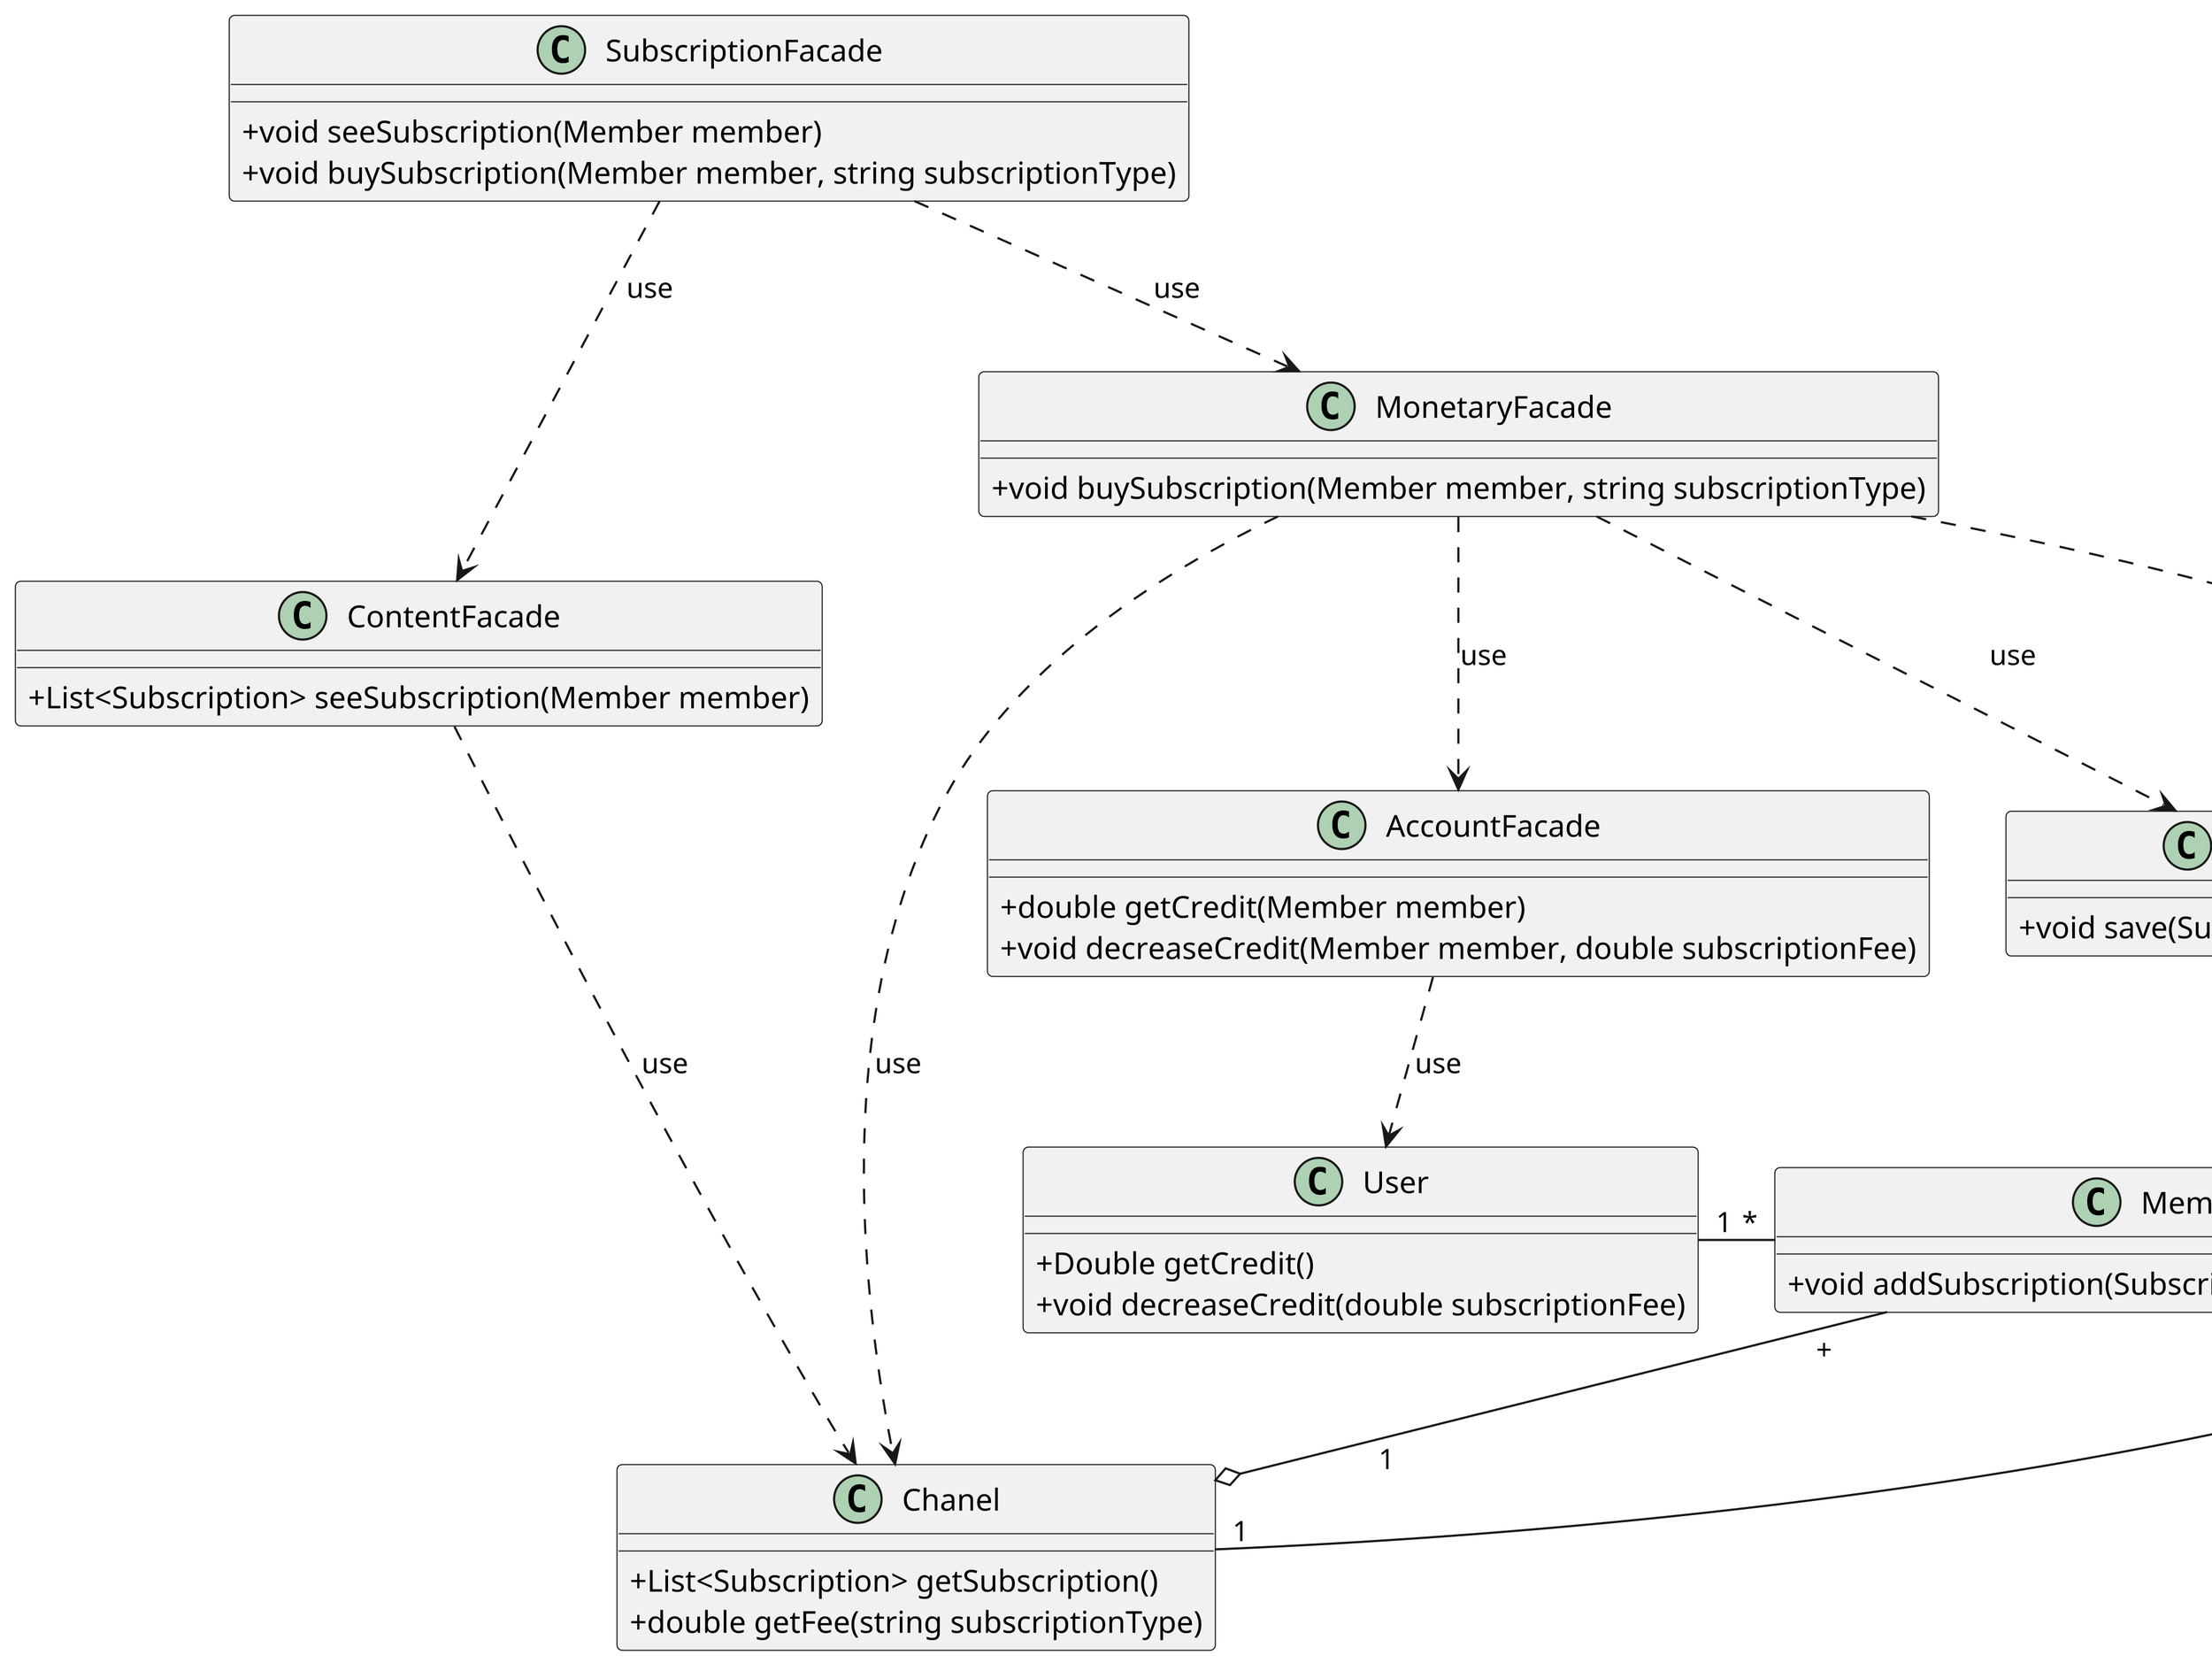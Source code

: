 @startuml buy_subscription


scale 4
skinparam DefaultFontName Vazir
skinparam ArrowMessageAlignment right
skinparam classAttributeIconSize 0

class "Subscription" as subscription {
    Subscription()
}

class "Chanel" as chanel {
    +List<Subscription> getSubscription()
    +double getFee(string subscriptionType)
}

class "Member" as member {
    +void addSubscription(Subscription newSubscription)
}

class "User" as user {
    +Double getCredit()
    +void decreaseCredit(double subscriptionFee)
}

class "ContentFacade" {
    +List<Subscription> seeSubscription(Member member)
}

class "AccountFacade" {
    +double getCredit(Member member)
    +void decreaseCredit(Member member, double subscriptionFee)
}

class "MonetaryFacade" {
    +void buySubscription(Member member, string subscriptionType)
}

class "DatabaseFacade" {
    +void save(Subscription newSubscription)
}

class "SubscriptionFacade" {
    +void seeSubscription(Member member)
    +void buySubscription(Member member, string subscriptionType)
}

chanel "                    1" o-up- "+" member
subscription "              *" -down- "1" chanel
member "1" *-right- "*" subscription
member "*" -left- "1" user
MonetaryFacade  ..>  AccountFacade :use
SubscriptionFacade  ..>  ContentFacade :use
SubscriptionFacade ..>  MonetaryFacade :use
MonetaryFacade ..>  DatabaseFacade :use
ContentFacade .>  chanel :use
AccountFacade ..>  user :use
MonetaryFacade .>  chanel :use
MonetaryFacade .>  member :use


@enduml